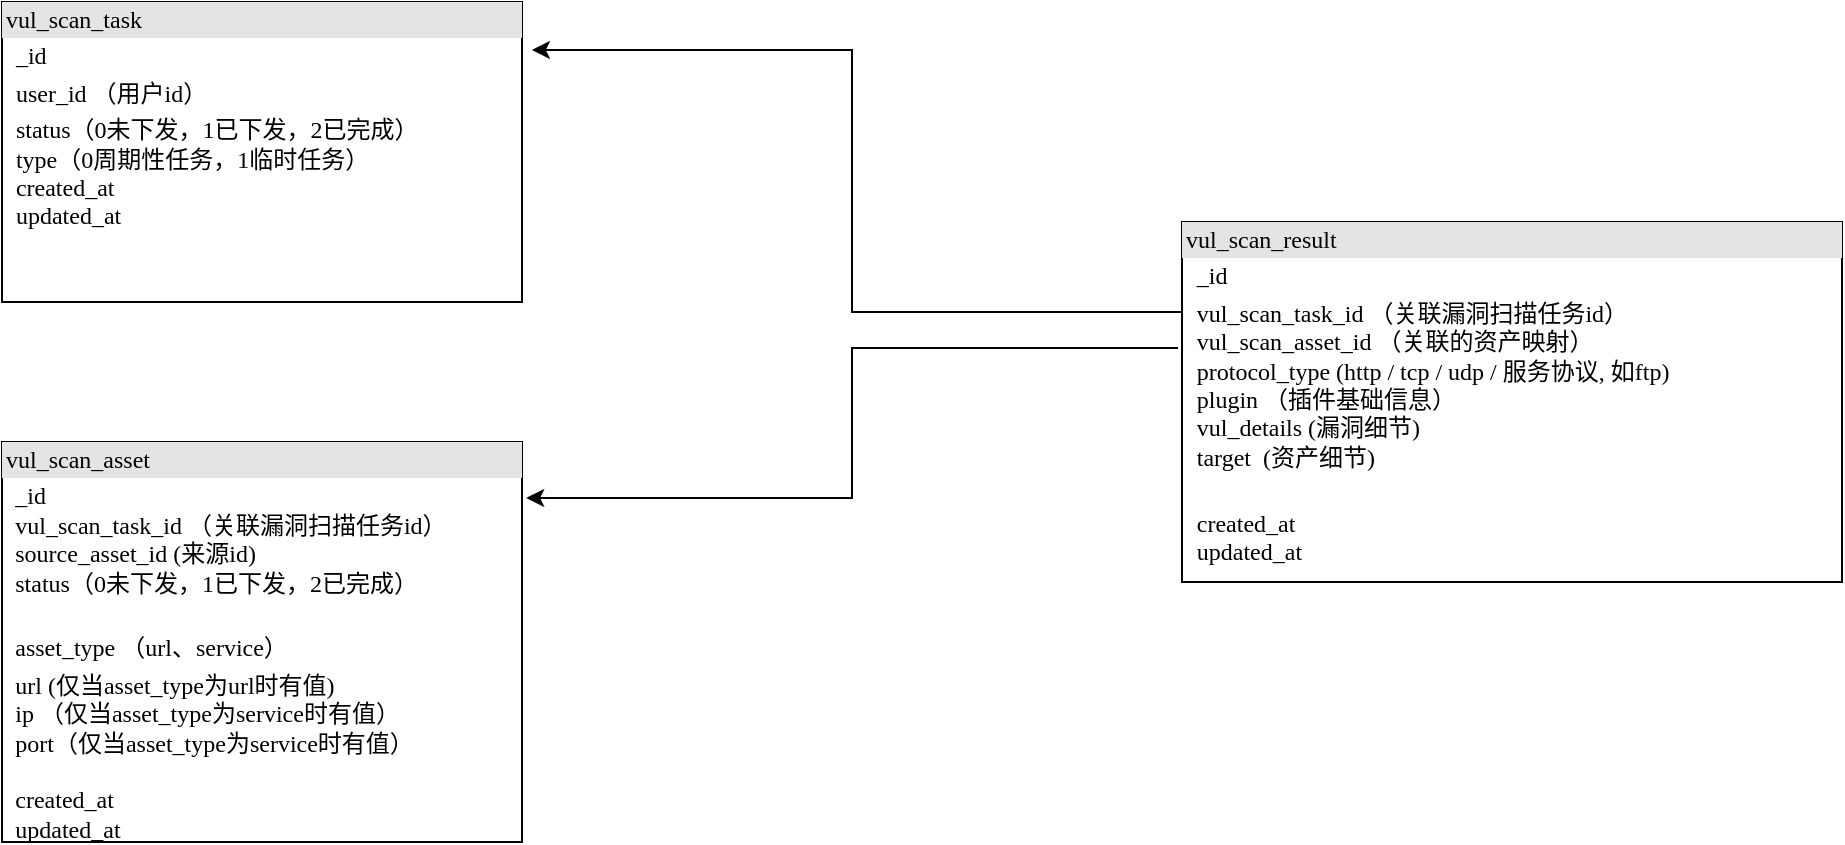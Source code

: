 <mxfile version="15.9.1" type="github">
  <diagram name="Page-1" id="2ca16b54-16f6-2749-3443-fa8db7711227">
    <mxGraphModel dx="1426" dy="719" grid="1" gridSize="10" guides="1" tooltips="1" connect="1" arrows="1" fold="1" page="1" pageScale="1" pageWidth="1100" pageHeight="850" background="none" math="0" shadow="0">
      <root>
        <mxCell id="0" />
        <mxCell id="1" parent="0" />
        <mxCell id="2ed32ef02a7f4228-1" value="&lt;div style=&quot;box-sizing: border-box ; width: 100% ; background: #e4e4e4 ; padding: 2px&quot;&gt;vul_scan_task&lt;/div&gt;&lt;table style=&quot;width: 100% ; font-size: 1em&quot; cellpadding=&quot;2&quot; cellspacing=&quot;0&quot;&gt;&lt;tbody&gt;&lt;tr&gt;&lt;td&gt;&lt;br&gt;&lt;/td&gt;&lt;td&gt;_id&lt;/td&gt;&lt;/tr&gt;&lt;tr&gt;&lt;td&gt;&lt;br&gt;&lt;/td&gt;&lt;td&gt;user_id （用户id）&lt;/td&gt;&lt;/tr&gt;&lt;tr&gt;&lt;td&gt;&lt;/td&gt;&lt;td&gt;status（0未下发，1已下发，2已完成）&lt;br&gt;type（0周期性任务，1临时任务）&lt;br&gt;created_at&lt;br&gt;updated_at&lt;br&gt;&lt;br&gt;&lt;/td&gt;&lt;/tr&gt;&lt;/tbody&gt;&lt;/table&gt;" style="verticalAlign=top;align=left;overflow=fill;html=1;rounded=0;shadow=0;comic=0;labelBackgroundColor=none;strokeWidth=1;fontFamily=Verdana;fontSize=12" parent="1" vertex="1">
          <mxGeometry x="110" y="100" width="260" height="150" as="geometry" />
        </mxCell>
        <mxCell id="2ed32ef02a7f4228-5" value="&lt;div style=&quot;box-sizing: border-box ; width: 100% ; background: #e4e4e4 ; padding: 2px&quot;&gt;vul_scan_asset&lt;/div&gt;&lt;table style=&quot;width: 100% ; font-size: 1em&quot; cellpadding=&quot;2&quot; cellspacing=&quot;0&quot;&gt;&lt;tbody&gt;&lt;tr&gt;&lt;td&gt;&lt;br&gt;&lt;/td&gt;&lt;td&gt;_id&lt;br&gt;vul_scan_task_id （关联漏洞扫描任务id）&lt;br&gt;source_asset_id (来源id)&lt;br&gt;status（0未下发，1已下发，2已完成）&lt;br&gt;&lt;br&gt;&lt;/td&gt;&lt;/tr&gt;&lt;tr&gt;&lt;td&gt;&lt;br&gt;&lt;/td&gt;&lt;td&gt;asset_type （url、service）&lt;/td&gt;&lt;/tr&gt;&lt;tr&gt;&lt;td&gt;&lt;/td&gt;&lt;td&gt;url (仅当asset_type为url时有值)&lt;br&gt;ip （仅当asset_type为service时有值）&lt;br&gt;port（仅当asset_type为service时有值）&lt;br&gt;&lt;br&gt;created_at&amp;nbsp;&lt;br&gt;updated_at&lt;br&gt;&lt;br&gt;&lt;br&gt;&lt;br&gt;&lt;br&gt;&lt;br&gt;&lt;/td&gt;&lt;/tr&gt;&lt;/tbody&gt;&lt;/table&gt;" style="verticalAlign=top;align=left;overflow=fill;html=1;rounded=0;shadow=0;comic=0;labelBackgroundColor=none;strokeWidth=1;fontFamily=Verdana;fontSize=12" parent="1" vertex="1">
          <mxGeometry x="110" y="320" width="260" height="200" as="geometry" />
        </mxCell>
        <mxCell id="50Ev5f-5ViCTm1gW-Jpa-3" style="edgeStyle=orthogonalEdgeStyle;rounded=0;orthogonalLoop=1;jettySize=auto;html=1;exitX=0;exitY=0.25;exitDx=0;exitDy=0;entryX=1.019;entryY=0.16;entryDx=0;entryDy=0;entryPerimeter=0;" edge="1" parent="1" source="50Ev5f-5ViCTm1gW-Jpa-1" target="2ed32ef02a7f4228-1">
          <mxGeometry relative="1" as="geometry" />
        </mxCell>
        <mxCell id="50Ev5f-5ViCTm1gW-Jpa-1" value="&lt;div style=&quot;box-sizing: border-box ; width: 100% ; background: #e4e4e4 ; padding: 2px&quot;&gt;vul_scan_result&lt;/div&gt;&lt;table style=&quot;width: 100% ; font-size: 1em&quot; cellpadding=&quot;2&quot; cellspacing=&quot;0&quot;&gt;&lt;tbody&gt;&lt;tr&gt;&lt;td&gt;&lt;br&gt;&lt;/td&gt;&lt;td&gt;_id&lt;/td&gt;&lt;/tr&gt;&lt;tr&gt;&lt;td&gt;&lt;br&gt;&lt;/td&gt;&lt;td&gt;vul_scan_task_id&amp;nbsp;（关联漏洞扫描任务id）&lt;br&gt;vul_scan_asset_id （关联的资产映射）&lt;br&gt;protocol_type (http / tcp / udp / 服务协议, 如ftp)&lt;br&gt;plugin （插件基础信息）&lt;br&gt;vul_details (漏洞细节)&lt;br&gt;target&amp;nbsp; (资产细节)&lt;br&gt;&lt;/td&gt;&lt;/tr&gt;&lt;tr&gt;&lt;td&gt;&lt;/td&gt;&lt;td&gt;&lt;br&gt;created_at&lt;br&gt;updated_at&lt;br&gt;&lt;br&gt;&lt;/td&gt;&lt;/tr&gt;&lt;/tbody&gt;&lt;/table&gt;" style="verticalAlign=top;align=left;overflow=fill;html=1;rounded=0;shadow=0;comic=0;labelBackgroundColor=none;strokeWidth=1;fontFamily=Verdana;fontSize=12" vertex="1" parent="1">
          <mxGeometry x="700" y="210" width="330" height="180" as="geometry" />
        </mxCell>
        <mxCell id="50Ev5f-5ViCTm1gW-Jpa-6" style="edgeStyle=orthogonalEdgeStyle;rounded=0;orthogonalLoop=1;jettySize=auto;html=1;exitX=-0.006;exitY=0.35;exitDx=0;exitDy=0;entryX=1.008;entryY=0.14;entryDx=0;entryDy=0;entryPerimeter=0;exitPerimeter=0;" edge="1" parent="1" source="50Ev5f-5ViCTm1gW-Jpa-1" target="2ed32ef02a7f4228-5">
          <mxGeometry relative="1" as="geometry">
            <mxPoint x="635.1" y="281" as="sourcePoint" />
            <mxPoint x="320.04" y="190" as="targetPoint" />
          </mxGeometry>
        </mxCell>
      </root>
    </mxGraphModel>
  </diagram>
</mxfile>
